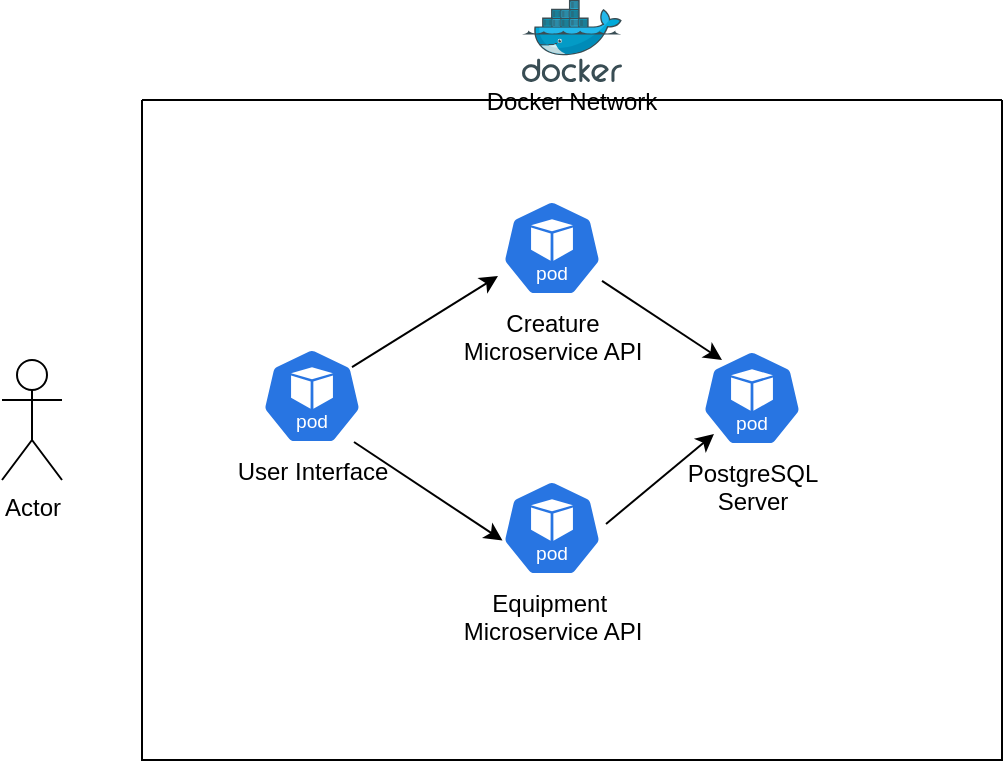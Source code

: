 <mxfile version="24.7.13">
  <diagram name="Page-1" id="weZT_-o-w4qTDfdc_eGJ">
    <mxGraphModel dx="1434" dy="746" grid="1" gridSize="10" guides="1" tooltips="1" connect="1" arrows="1" fold="1" page="1" pageScale="1" pageWidth="850" pageHeight="1100" math="0" shadow="0">
      <root>
        <mxCell id="0" />
        <mxCell id="1" parent="0" />
        <mxCell id="Zqki-DNMox5ZF5VAL_1N-1" value="Actor" style="shape=umlActor;verticalLabelPosition=bottom;verticalAlign=top;html=1;outlineConnect=0;" vertex="1" parent="1">
          <mxGeometry x="170" y="400" width="30" height="60" as="geometry" />
        </mxCell>
        <mxCell id="Zqki-DNMox5ZF5VAL_1N-2" value="Docker Network" style="swimlane;startSize=0;fontStyle=0" vertex="1" parent="1">
          <mxGeometry x="240" y="270" width="430" height="330" as="geometry" />
        </mxCell>
        <mxCell id="Zqki-DNMox5ZF5VAL_1N-3" value="User Interface" style="aspect=fixed;sketch=0;html=1;dashed=0;whitespace=wrap;verticalLabelPosition=bottom;verticalAlign=top;fillColor=#2875E2;strokeColor=#ffffff;points=[[0.005,0.63,0],[0.1,0.2,0],[0.9,0.2,0],[0.5,0,0],[0.995,0.63,0],[0.72,0.99,0],[0.5,1,0],[0.28,0.99,0]];shape=mxgraph.kubernetes.icon2;kubernetesLabel=1;prIcon=pod" vertex="1" parent="Zqki-DNMox5ZF5VAL_1N-2">
          <mxGeometry x="60" y="124" width="50" height="48" as="geometry" />
        </mxCell>
        <mxCell id="Zqki-DNMox5ZF5VAL_1N-4" value="Equipment&amp;nbsp;&lt;div&gt;Microservice API&lt;/div&gt;" style="aspect=fixed;sketch=0;html=1;dashed=0;whitespace=wrap;verticalLabelPosition=bottom;verticalAlign=top;fillColor=#2875E2;strokeColor=#ffffff;points=[[0.005,0.63,0],[0.1,0.2,0],[0.9,0.2,0],[0.5,0,0],[0.995,0.63,0],[0.72,0.99,0],[0.5,1,0],[0.28,0.99,0]];shape=mxgraph.kubernetes.icon2;kubernetesLabel=1;prIcon=pod" vertex="1" parent="Zqki-DNMox5ZF5VAL_1N-2">
          <mxGeometry x="180" y="190" width="50" height="48" as="geometry" />
        </mxCell>
        <mxCell id="Zqki-DNMox5ZF5VAL_1N-5" value="PostgreSQL&lt;div&gt;Server&lt;/div&gt;" style="aspect=fixed;sketch=0;html=1;dashed=0;whitespace=wrap;verticalLabelPosition=bottom;verticalAlign=top;fillColor=#2875E2;strokeColor=#ffffff;points=[[0.005,0.63,0],[0.1,0.2,0],[0.9,0.2,0],[0.5,0,0],[0.995,0.63,0],[0.72,0.99,0],[0.5,1,0],[0.28,0.99,0]];shape=mxgraph.kubernetes.icon2;kubernetesLabel=1;prIcon=pod" vertex="1" parent="Zqki-DNMox5ZF5VAL_1N-2">
          <mxGeometry x="280" y="125" width="50" height="48" as="geometry" />
        </mxCell>
        <mxCell id="Zqki-DNMox5ZF5VAL_1N-6" value="Creature&lt;div&gt;Microservice API&lt;/div&gt;" style="aspect=fixed;sketch=0;html=1;dashed=0;whitespace=wrap;verticalLabelPosition=bottom;verticalAlign=top;fillColor=#2875E2;strokeColor=#ffffff;points=[[0.005,0.63,0],[0.1,0.2,0],[0.9,0.2,0],[0.5,0,0],[0.995,0.63,0],[0.72,0.99,0],[0.5,1,0],[0.28,0.99,0]];shape=mxgraph.kubernetes.icon2;kubernetesLabel=1;prIcon=pod" vertex="1" parent="Zqki-DNMox5ZF5VAL_1N-2">
          <mxGeometry x="180" y="50" width="50" height="48" as="geometry" />
        </mxCell>
        <mxCell id="Zqki-DNMox5ZF5VAL_1N-7" value="" style="endArrow=classic;html=1;rounded=0;entryX=0.005;entryY=0.63;entryDx=0;entryDy=0;entryPerimeter=0;exitX=0.92;exitY=0.979;exitDx=0;exitDy=0;exitPerimeter=0;" edge="1" parent="Zqki-DNMox5ZF5VAL_1N-2" source="Zqki-DNMox5ZF5VAL_1N-3" target="Zqki-DNMox5ZF5VAL_1N-4">
          <mxGeometry width="50" height="50" relative="1" as="geometry">
            <mxPoint x="128" y="147.5" as="sourcePoint" />
            <mxPoint x="180" y="148.5" as="targetPoint" />
            <Array as="points" />
          </mxGeometry>
        </mxCell>
        <mxCell id="Zqki-DNMox5ZF5VAL_1N-8" value="" style="endArrow=classic;html=1;rounded=0;entryX=-0.04;entryY=0.792;entryDx=0;entryDy=0;entryPerimeter=0;exitX=0.9;exitY=0.2;exitDx=0;exitDy=0;exitPerimeter=0;" edge="1" parent="Zqki-DNMox5ZF5VAL_1N-2" source="Zqki-DNMox5ZF5VAL_1N-3" target="Zqki-DNMox5ZF5VAL_1N-6">
          <mxGeometry width="50" height="50" relative="1" as="geometry">
            <mxPoint x="111" y="127.016" as="sourcePoint" />
            <mxPoint x="172" y="84.4" as="targetPoint" />
          </mxGeometry>
        </mxCell>
        <mxCell id="Zqki-DNMox5ZF5VAL_1N-9" value="" style="endArrow=classic;html=1;rounded=0;entryX=0.12;entryY=0.875;entryDx=0;entryDy=0;entryPerimeter=0;exitX=1.04;exitY=0.458;exitDx=0;exitDy=0;exitPerimeter=0;" edge="1" parent="Zqki-DNMox5ZF5VAL_1N-2" source="Zqki-DNMox5ZF5VAL_1N-4" target="Zqki-DNMox5ZF5VAL_1N-5">
          <mxGeometry width="50" height="50" relative="1" as="geometry">
            <mxPoint x="230" y="153" as="sourcePoint" />
            <mxPoint x="282" y="154" as="targetPoint" />
            <Array as="points" />
          </mxGeometry>
        </mxCell>
        <mxCell id="Zqki-DNMox5ZF5VAL_1N-10" value="" style="endArrow=classic;html=1;rounded=0;" edge="1" parent="Zqki-DNMox5ZF5VAL_1N-2" source="Zqki-DNMox5ZF5VAL_1N-6">
          <mxGeometry width="50" height="50" relative="1" as="geometry">
            <mxPoint x="230" y="73" as="sourcePoint" />
            <mxPoint x="290" y="130" as="targetPoint" />
          </mxGeometry>
        </mxCell>
        <mxCell id="Zqki-DNMox5ZF5VAL_1N-11" value="" style="image;sketch=0;aspect=fixed;html=1;points=[];align=center;fontSize=12;image=img/lib/mscae/Docker.svg;" vertex="1" parent="1">
          <mxGeometry x="430" y="220" width="50" height="41" as="geometry" />
        </mxCell>
      </root>
    </mxGraphModel>
  </diagram>
</mxfile>
